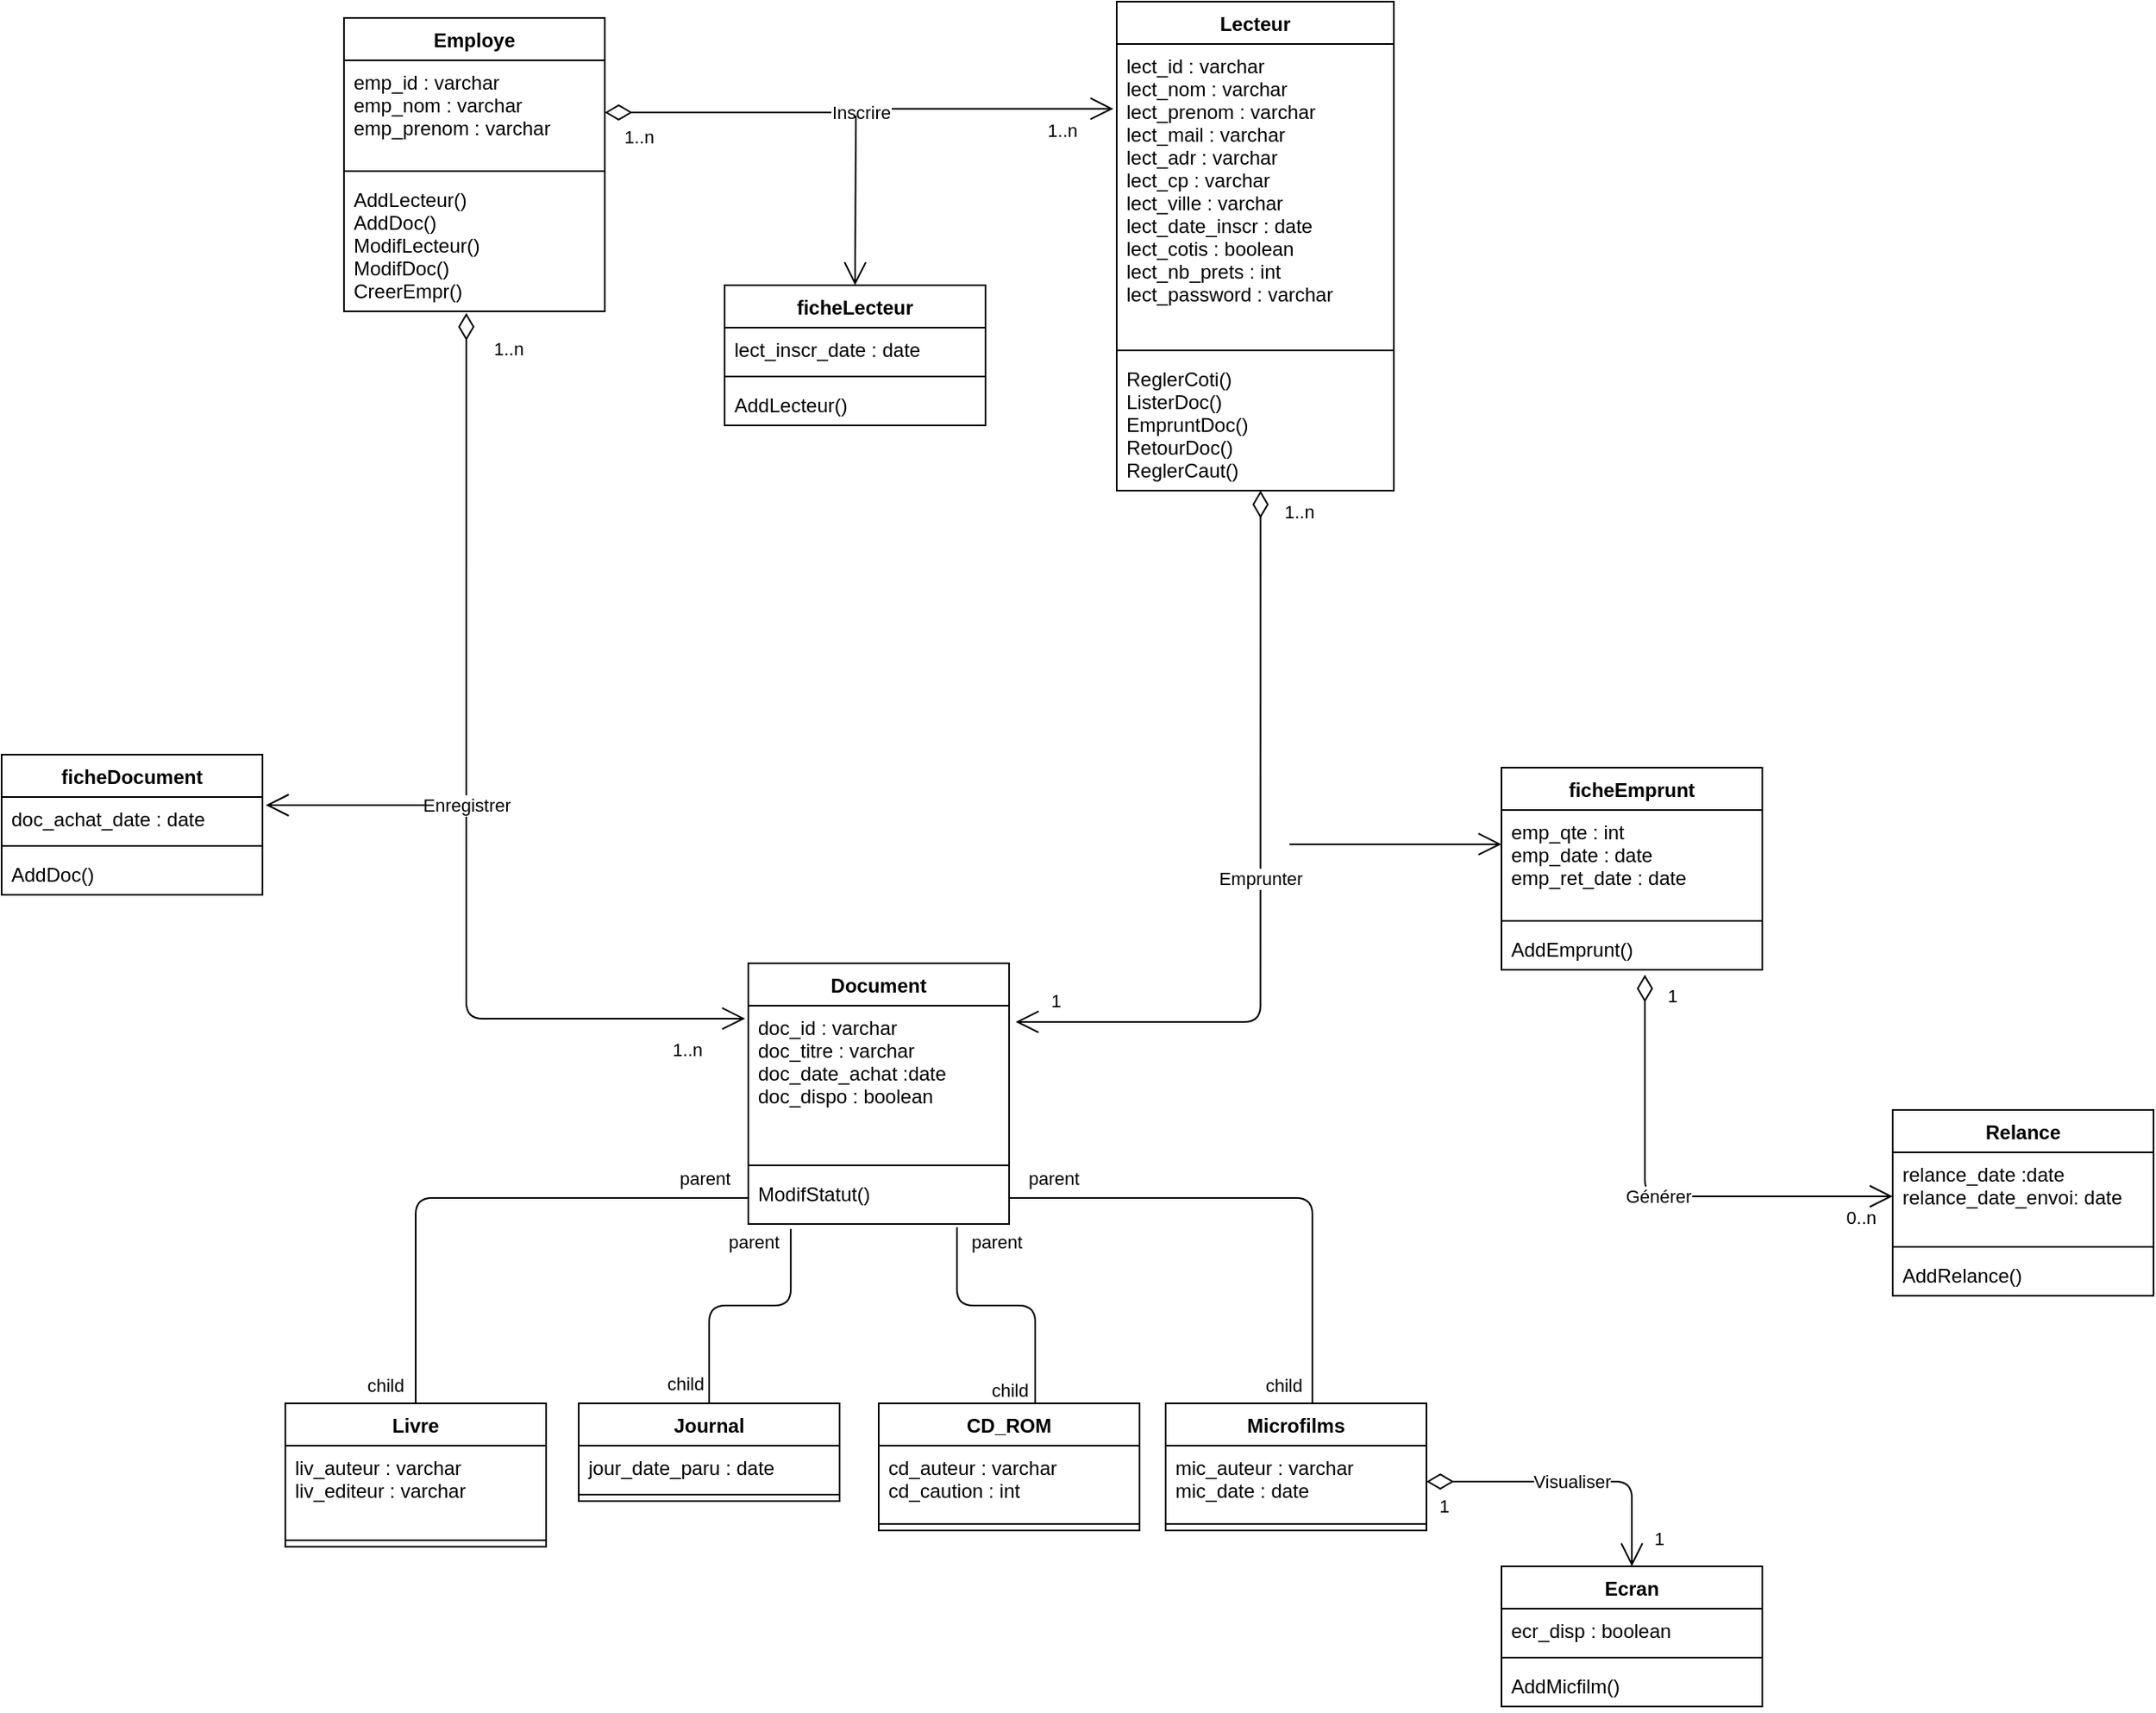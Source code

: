 <mxfile version="13.7.3" type="device"><diagram id="C5RBs43oDa-KdzZeNtuy" name="Page-1"><mxGraphModel dx="1913" dy="806" grid="1" gridSize="10" guides="1" tooltips="1" connect="1" arrows="1" fold="1" page="1" pageScale="1" pageWidth="827" pageHeight="1169" math="0" shadow="0"><root><mxCell id="WIyWlLk6GJQsqaUBKTNV-0"/><mxCell id="WIyWlLk6GJQsqaUBKTNV-1" parent="WIyWlLk6GJQsqaUBKTNV-0"/><mxCell id="mCkZWR70iyurPepn4GZl-0" value="Lecteur" style="swimlane;fontStyle=1;align=center;verticalAlign=top;childLayout=stackLayout;horizontal=1;startSize=26;horizontalStack=0;resizeParent=1;resizeParentMax=0;resizeLast=0;collapsible=1;marginBottom=0;" parent="WIyWlLk6GJQsqaUBKTNV-1" vertex="1"><mxGeometry x="574" y="80" width="170" height="300" as="geometry"/></mxCell><mxCell id="mCkZWR70iyurPepn4GZl-1" value="lect_id : varchar&#10;lect_nom : varchar&#10;lect_prenom : varchar&#10;lect_mail : varchar&#10;lect_adr : varchar&#10;lect_cp : varchar&#10;lect_ville : varchar&#10;lect_date_inscr : date&#10;lect_cotis : boolean&#10;lect_nb_prets : int&#10;lect_password : varchar" style="text;strokeColor=none;fillColor=none;align=left;verticalAlign=top;spacingLeft=4;spacingRight=4;overflow=hidden;rotatable=0;points=[[0,0.5],[1,0.5]];portConstraint=eastwest;" parent="mCkZWR70iyurPepn4GZl-0" vertex="1"><mxGeometry y="26" width="170" height="184" as="geometry"/></mxCell><mxCell id="mCkZWR70iyurPepn4GZl-2" value="" style="line;strokeWidth=1;fillColor=none;align=left;verticalAlign=middle;spacingTop=-1;spacingLeft=3;spacingRight=3;rotatable=0;labelPosition=right;points=[];portConstraint=eastwest;" parent="mCkZWR70iyurPepn4GZl-0" vertex="1"><mxGeometry y="210" width="170" height="8" as="geometry"/></mxCell><mxCell id="mCkZWR70iyurPepn4GZl-3" value="ReglerCoti()&#10;ListerDoc()&#10;EmpruntDoc()&#10;RetourDoc()&#10;ReglerCaut()" style="text;strokeColor=none;fillColor=none;align=left;verticalAlign=top;spacingLeft=4;spacingRight=4;overflow=hidden;rotatable=0;points=[[0,0.5],[1,0.5]];portConstraint=eastwest;" parent="mCkZWR70iyurPepn4GZl-0" vertex="1"><mxGeometry y="218" width="170" height="82" as="geometry"/></mxCell><mxCell id="mCkZWR70iyurPepn4GZl-14" value="Employe" style="swimlane;fontStyle=1;align=center;verticalAlign=top;childLayout=stackLayout;horizontal=1;startSize=26;horizontalStack=0;resizeParent=1;resizeParentMax=0;resizeLast=0;collapsible=1;marginBottom=0;" parent="WIyWlLk6GJQsqaUBKTNV-1" vertex="1"><mxGeometry x="100" y="90" width="160" height="180" as="geometry"/></mxCell><mxCell id="mCkZWR70iyurPepn4GZl-15" value="emp_id : varchar&#10;emp_nom : varchar&#10;emp_prenom : varchar&#10;" style="text;strokeColor=none;fillColor=none;align=left;verticalAlign=top;spacingLeft=4;spacingRight=4;overflow=hidden;rotatable=0;points=[[0,0.5],[1,0.5]];portConstraint=eastwest;" parent="mCkZWR70iyurPepn4GZl-14" vertex="1"><mxGeometry y="26" width="160" height="64" as="geometry"/></mxCell><mxCell id="mCkZWR70iyurPepn4GZl-16" value="" style="line;strokeWidth=1;fillColor=none;align=left;verticalAlign=middle;spacingTop=-1;spacingLeft=3;spacingRight=3;rotatable=0;labelPosition=right;points=[];portConstraint=eastwest;" parent="mCkZWR70iyurPepn4GZl-14" vertex="1"><mxGeometry y="90" width="160" height="8" as="geometry"/></mxCell><mxCell id="mCkZWR70iyurPepn4GZl-17" value="AddLecteur()&#10;AddDoc()&#10;ModifLecteur()&#10;ModifDoc()&#10;CreerEmpr()" style="text;strokeColor=none;fillColor=none;align=left;verticalAlign=top;spacingLeft=4;spacingRight=4;overflow=hidden;rotatable=0;points=[[0,0.5],[1,0.5]];portConstraint=eastwest;" parent="mCkZWR70iyurPepn4GZl-14" vertex="1"><mxGeometry y="98" width="160" height="82" as="geometry"/></mxCell><mxCell id="mCkZWR70iyurPepn4GZl-38" value="" style="endArrow=none;html=1;edgeStyle=orthogonalEdgeStyle;exitX=0;exitY=0.5;exitDx=0;exitDy=0;entryX=0.5;entryY=0;entryDx=0;entryDy=0;" parent="WIyWlLk6GJQsqaUBKTNV-1" source="mCkZWR70iyurPepn4GZl-21" target="mCkZWR70iyurPepn4GZl-22" edge="1"><mxGeometry relative="1" as="geometry"><mxPoint x="514" y="680" as="sourcePoint"/><mxPoint x="674" y="680" as="targetPoint"/></mxGeometry></mxCell><mxCell id="mCkZWR70iyurPepn4GZl-39" value="parent" style="edgeLabel;resizable=0;html=1;align=left;verticalAlign=bottom;" parent="mCkZWR70iyurPepn4GZl-38" connectable="0" vertex="1"><mxGeometry x="-1" relative="1" as="geometry"><mxPoint x="-44" y="-4" as="offset"/></mxGeometry></mxCell><mxCell id="mCkZWR70iyurPepn4GZl-40" value="child" style="edgeLabel;resizable=0;html=1;align=right;verticalAlign=bottom;" parent="mCkZWR70iyurPepn4GZl-38" connectable="0" vertex="1"><mxGeometry x="1" relative="1" as="geometry"><mxPoint x="-7" y="-3" as="offset"/></mxGeometry></mxCell><mxCell id="mCkZWR70iyurPepn4GZl-41" value="" style="endArrow=none;html=1;edgeStyle=orthogonalEdgeStyle;exitX=0.163;exitY=1.094;exitDx=0;exitDy=0;exitPerimeter=0;entryX=0.5;entryY=0;entryDx=0;entryDy=0;" parent="WIyWlLk6GJQsqaUBKTNV-1" source="mCkZWR70iyurPepn4GZl-21" target="mCkZWR70iyurPepn4GZl-26" edge="1"><mxGeometry relative="1" as="geometry"><mxPoint x="514" y="680" as="sourcePoint"/><mxPoint x="324" y="930" as="targetPoint"/><Array as="points"><mxPoint x="374" y="880"/><mxPoint x="324" y="880"/></Array></mxGeometry></mxCell><mxCell id="mCkZWR70iyurPepn4GZl-42" value="parent" style="edgeLabel;resizable=0;html=1;align=left;verticalAlign=bottom;" parent="mCkZWR70iyurPepn4GZl-41" connectable="0" vertex="1"><mxGeometry x="-1" relative="1" as="geometry"><mxPoint x="-40.08" y="16.99" as="offset"/></mxGeometry></mxCell><mxCell id="mCkZWR70iyurPepn4GZl-43" value="child" style="edgeLabel;resizable=0;html=1;align=right;verticalAlign=bottom;" parent="mCkZWR70iyurPepn4GZl-41" connectable="0" vertex="1"><mxGeometry x="1" relative="1" as="geometry"><mxPoint x="-3" y="-2.91" as="offset"/></mxGeometry></mxCell><mxCell id="mCkZWR70iyurPepn4GZl-44" value="" style="endArrow=none;html=1;edgeStyle=orthogonalEdgeStyle;exitX=0.8;exitY=1.063;exitDx=0;exitDy=0;exitPerimeter=0;" parent="WIyWlLk6GJQsqaUBKTNV-1" source="mCkZWR70iyurPepn4GZl-21" edge="1"><mxGeometry relative="1" as="geometry"><mxPoint x="514" y="680" as="sourcePoint"/><mxPoint x="524" y="940" as="targetPoint"/><Array as="points"><mxPoint x="476" y="880"/><mxPoint x="524" y="880"/></Array></mxGeometry></mxCell><mxCell id="mCkZWR70iyurPepn4GZl-45" value="parent" style="edgeLabel;resizable=0;html=1;align=left;verticalAlign=bottom;" parent="mCkZWR70iyurPepn4GZl-44" connectable="0" vertex="1"><mxGeometry x="-1" relative="1" as="geometry"><mxPoint x="7" y="17.98" as="offset"/></mxGeometry></mxCell><mxCell id="mCkZWR70iyurPepn4GZl-46" value="child" style="edgeLabel;resizable=0;html=1;align=right;verticalAlign=bottom;" parent="mCkZWR70iyurPepn4GZl-44" connectable="0" vertex="1"><mxGeometry x="1" relative="1" as="geometry"><mxPoint x="-4" as="offset"/></mxGeometry></mxCell><mxCell id="mCkZWR70iyurPepn4GZl-47" value="" style="endArrow=none;html=1;edgeStyle=orthogonalEdgeStyle;exitX=1;exitY=0.5;exitDx=0;exitDy=0;" parent="WIyWlLk6GJQsqaUBKTNV-1" source="mCkZWR70iyurPepn4GZl-21" target="mCkZWR70iyurPepn4GZl-34" edge="1"><mxGeometry relative="1" as="geometry"><mxPoint x="514" y="680" as="sourcePoint"/><mxPoint x="694" y="936" as="targetPoint"/><Array as="points"><mxPoint x="694" y="814"/></Array></mxGeometry></mxCell><mxCell id="mCkZWR70iyurPepn4GZl-48" value="parent" style="edgeLabel;resizable=0;html=1;align=left;verticalAlign=bottom;" parent="mCkZWR70iyurPepn4GZl-47" connectable="0" vertex="1"><mxGeometry x="-1" relative="1" as="geometry"><mxPoint x="10" y="-4" as="offset"/></mxGeometry></mxCell><mxCell id="mCkZWR70iyurPepn4GZl-49" value="child" style="edgeLabel;resizable=0;html=1;align=right;verticalAlign=bottom;" parent="mCkZWR70iyurPepn4GZl-47" connectable="0" vertex="1"><mxGeometry x="1" relative="1" as="geometry"><mxPoint x="-6" y="-3" as="offset"/></mxGeometry></mxCell><mxCell id="mCkZWR70iyurPepn4GZl-22" value="Livre" style="swimlane;fontStyle=1;align=center;verticalAlign=top;childLayout=stackLayout;horizontal=1;startSize=26;horizontalStack=0;resizeParent=1;resizeParentMax=0;resizeLast=0;collapsible=1;marginBottom=0;" parent="WIyWlLk6GJQsqaUBKTNV-1" vertex="1"><mxGeometry x="64" y="940" width="160" height="88" as="geometry"/></mxCell><mxCell id="mCkZWR70iyurPepn4GZl-23" value="liv_auteur : varchar&#10;liv_editeur : varchar" style="text;strokeColor=none;fillColor=none;align=left;verticalAlign=top;spacingLeft=4;spacingRight=4;overflow=hidden;rotatable=0;points=[[0,0.5],[1,0.5]];portConstraint=eastwest;" parent="mCkZWR70iyurPepn4GZl-22" vertex="1"><mxGeometry y="26" width="160" height="54" as="geometry"/></mxCell><mxCell id="mCkZWR70iyurPepn4GZl-24" value="" style="line;strokeWidth=1;fillColor=none;align=left;verticalAlign=middle;spacingTop=-1;spacingLeft=3;spacingRight=3;rotatable=0;labelPosition=right;points=[];portConstraint=eastwest;" parent="mCkZWR70iyurPepn4GZl-22" vertex="1"><mxGeometry y="80" width="160" height="8" as="geometry"/></mxCell><mxCell id="mCkZWR70iyurPepn4GZl-26" value="Journal" style="swimlane;fontStyle=1;align=center;verticalAlign=top;childLayout=stackLayout;horizontal=1;startSize=26;horizontalStack=0;resizeParent=1;resizeParentMax=0;resizeLast=0;collapsible=1;marginBottom=0;" parent="WIyWlLk6GJQsqaUBKTNV-1" vertex="1"><mxGeometry x="244" y="940" width="160" height="60" as="geometry"/></mxCell><mxCell id="mCkZWR70iyurPepn4GZl-27" value="jour_date_paru : date" style="text;strokeColor=none;fillColor=none;align=left;verticalAlign=top;spacingLeft=4;spacingRight=4;overflow=hidden;rotatable=0;points=[[0,0.5],[1,0.5]];portConstraint=eastwest;" parent="mCkZWR70iyurPepn4GZl-26" vertex="1"><mxGeometry y="26" width="160" height="26" as="geometry"/></mxCell><mxCell id="mCkZWR70iyurPepn4GZl-28" value="" style="line;strokeWidth=1;fillColor=none;align=left;verticalAlign=middle;spacingTop=-1;spacingLeft=3;spacingRight=3;rotatable=0;labelPosition=right;points=[];portConstraint=eastwest;" parent="mCkZWR70iyurPepn4GZl-26" vertex="1"><mxGeometry y="52" width="160" height="8" as="geometry"/></mxCell><mxCell id="mCkZWR70iyurPepn4GZl-30" value="CD_ROM" style="swimlane;fontStyle=1;align=center;verticalAlign=top;childLayout=stackLayout;horizontal=1;startSize=26;horizontalStack=0;resizeParent=1;resizeParentMax=0;resizeLast=0;collapsible=1;marginBottom=0;" parent="WIyWlLk6GJQsqaUBKTNV-1" vertex="1"><mxGeometry x="428" y="940" width="160" height="78" as="geometry"/></mxCell><mxCell id="mCkZWR70iyurPepn4GZl-31" value="cd_auteur : varchar&#10;cd_caution : int" style="text;strokeColor=none;fillColor=none;align=left;verticalAlign=top;spacingLeft=4;spacingRight=4;overflow=hidden;rotatable=0;points=[[0,0.5],[1,0.5]];portConstraint=eastwest;" parent="mCkZWR70iyurPepn4GZl-30" vertex="1"><mxGeometry y="26" width="160" height="44" as="geometry"/></mxCell><mxCell id="mCkZWR70iyurPepn4GZl-32" value="" style="line;strokeWidth=1;fillColor=none;align=left;verticalAlign=middle;spacingTop=-1;spacingLeft=3;spacingRight=3;rotatable=0;labelPosition=right;points=[];portConstraint=eastwest;" parent="mCkZWR70iyurPepn4GZl-30" vertex="1"><mxGeometry y="70" width="160" height="8" as="geometry"/></mxCell><mxCell id="mCkZWR70iyurPepn4GZl-34" value="Microfilms" style="swimlane;fontStyle=1;align=center;verticalAlign=top;childLayout=stackLayout;horizontal=1;startSize=26;horizontalStack=0;resizeParent=1;resizeParentMax=0;resizeLast=0;collapsible=1;marginBottom=0;" parent="WIyWlLk6GJQsqaUBKTNV-1" vertex="1"><mxGeometry x="604" y="940" width="160" height="78" as="geometry"/></mxCell><mxCell id="mCkZWR70iyurPepn4GZl-35" value="mic_auteur : varchar&#10;mic_date : date" style="text;strokeColor=none;fillColor=none;align=left;verticalAlign=top;spacingLeft=4;spacingRight=4;overflow=hidden;rotatable=0;points=[[0,0.5],[1,0.5]];portConstraint=eastwest;" parent="mCkZWR70iyurPepn4GZl-34" vertex="1"><mxGeometry y="26" width="160" height="44" as="geometry"/></mxCell><mxCell id="mCkZWR70iyurPepn4GZl-36" value="" style="line;strokeWidth=1;fillColor=none;align=left;verticalAlign=middle;spacingTop=-1;spacingLeft=3;spacingRight=3;rotatable=0;labelPosition=right;points=[];portConstraint=eastwest;" parent="mCkZWR70iyurPepn4GZl-34" vertex="1"><mxGeometry y="70" width="160" height="8" as="geometry"/></mxCell><mxCell id="mCkZWR70iyurPepn4GZl-18" value="Document" style="swimlane;fontStyle=1;align=center;verticalAlign=top;childLayout=stackLayout;horizontal=1;startSize=26;horizontalStack=0;resizeParent=1;resizeParentMax=0;resizeLast=0;collapsible=1;marginBottom=0;" parent="WIyWlLk6GJQsqaUBKTNV-1" vertex="1"><mxGeometry x="348" y="670" width="160" height="160" as="geometry"/></mxCell><mxCell id="mCkZWR70iyurPepn4GZl-19" value="doc_id : varchar&#10;doc_titre : varchar&#10;doc_date_achat :date&#10;doc_dispo : boolean&#10;" style="text;strokeColor=none;fillColor=none;align=left;verticalAlign=top;spacingLeft=4;spacingRight=4;overflow=hidden;rotatable=0;points=[[0,0.5],[1,0.5]];portConstraint=eastwest;" parent="mCkZWR70iyurPepn4GZl-18" vertex="1"><mxGeometry y="26" width="160" height="94" as="geometry"/></mxCell><mxCell id="mCkZWR70iyurPepn4GZl-20" value="" style="line;strokeWidth=1;fillColor=none;align=left;verticalAlign=middle;spacingTop=-1;spacingLeft=3;spacingRight=3;rotatable=0;labelPosition=right;points=[];portConstraint=eastwest;" parent="mCkZWR70iyurPepn4GZl-18" vertex="1"><mxGeometry y="120" width="160" height="8" as="geometry"/></mxCell><mxCell id="mCkZWR70iyurPepn4GZl-21" value="ModifStatut()" style="text;strokeColor=none;fillColor=none;align=left;verticalAlign=top;spacingLeft=4;spacingRight=4;overflow=hidden;rotatable=0;points=[[0,0.5],[1,0.5]];portConstraint=eastwest;" parent="mCkZWR70iyurPepn4GZl-18" vertex="1"><mxGeometry y="128" width="160" height="32" as="geometry"/></mxCell><mxCell id="mCkZWR70iyurPepn4GZl-50" value="Emprunter" style="endArrow=open;html=1;endSize=12;startArrow=diamondThin;startSize=14;startFill=0;edgeStyle=orthogonalEdgeStyle;exitX=0.519;exitY=1;exitDx=0;exitDy=0;exitPerimeter=0;entryX=1.025;entryY=0.106;entryDx=0;entryDy=0;entryPerimeter=0;" parent="WIyWlLk6GJQsqaUBKTNV-1" source="mCkZWR70iyurPepn4GZl-3" target="mCkZWR70iyurPepn4GZl-19" edge="1"><mxGeometry relative="1" as="geometry"><mxPoint x="500" y="420" as="sourcePoint"/><mxPoint x="400" y="610" as="targetPoint"/></mxGeometry></mxCell><mxCell id="mCkZWR70iyurPepn4GZl-51" value="1..n" style="edgeLabel;resizable=0;html=1;align=left;verticalAlign=top;" parent="mCkZWR70iyurPepn4GZl-50" connectable="0" vertex="1"><mxGeometry x="-1" relative="1" as="geometry"><mxPoint x="12.96" as="offset"/></mxGeometry></mxCell><mxCell id="mCkZWR70iyurPepn4GZl-52" value="1" style="edgeLabel;resizable=0;html=1;align=right;verticalAlign=top;" parent="mCkZWR70iyurPepn4GZl-50" connectable="0" vertex="1"><mxGeometry x="1" relative="1" as="geometry"><mxPoint x="28" y="-25.96" as="offset"/></mxGeometry></mxCell><mxCell id="mCkZWR70iyurPepn4GZl-61" value="Inscrire" style="endArrow=open;html=1;endSize=12;startArrow=diamondThin;startSize=14;startFill=0;edgeStyle=orthogonalEdgeStyle;exitX=1;exitY=0.5;exitDx=0;exitDy=0;entryX=-0.012;entryY=0.216;entryDx=0;entryDy=0;entryPerimeter=0;" parent="WIyWlLk6GJQsqaUBKTNV-1" source="mCkZWR70iyurPepn4GZl-15" target="mCkZWR70iyurPepn4GZl-1" edge="1"><mxGeometry relative="1" as="geometry"><mxPoint x="500" y="320" as="sourcePoint"/><mxPoint x="540" y="149" as="targetPoint"/></mxGeometry></mxCell><mxCell id="mCkZWR70iyurPepn4GZl-62" value="1..n" style="edgeLabel;resizable=0;html=1;align=left;verticalAlign=top;" parent="mCkZWR70iyurPepn4GZl-61" connectable="0" vertex="1"><mxGeometry x="-1" relative="1" as="geometry"><mxPoint x="10" y="2" as="offset"/></mxGeometry></mxCell><mxCell id="mCkZWR70iyurPepn4GZl-63" value="1..n" style="edgeLabel;resizable=0;html=1;align=right;verticalAlign=top;" parent="mCkZWR70iyurPepn4GZl-61" connectable="0" vertex="1"><mxGeometry x="1" relative="1" as="geometry"><mxPoint x="-21.9" y="-0.06" as="offset"/></mxGeometry></mxCell><mxCell id="mCkZWR70iyurPepn4GZl-64" value="ficheLecteur" style="swimlane;fontStyle=1;align=center;verticalAlign=top;childLayout=stackLayout;horizontal=1;startSize=26;horizontalStack=0;resizeParent=1;resizeParentMax=0;resizeLast=0;collapsible=1;marginBottom=0;" parent="WIyWlLk6GJQsqaUBKTNV-1" vertex="1"><mxGeometry x="333.5" y="254" width="160" height="86" as="geometry"/></mxCell><mxCell id="mCkZWR70iyurPepn4GZl-65" value="lect_inscr_date : date" style="text;strokeColor=none;fillColor=none;align=left;verticalAlign=top;spacingLeft=4;spacingRight=4;overflow=hidden;rotatable=0;points=[[0,0.5],[1,0.5]];portConstraint=eastwest;" parent="mCkZWR70iyurPepn4GZl-64" vertex="1"><mxGeometry y="26" width="160" height="26" as="geometry"/></mxCell><mxCell id="mCkZWR70iyurPepn4GZl-66" value="" style="line;strokeWidth=1;fillColor=none;align=left;verticalAlign=middle;spacingTop=-1;spacingLeft=3;spacingRight=3;rotatable=0;labelPosition=right;points=[];portConstraint=eastwest;" parent="mCkZWR70iyurPepn4GZl-64" vertex="1"><mxGeometry y="52" width="160" height="8" as="geometry"/></mxCell><mxCell id="mCkZWR70iyurPepn4GZl-67" value="AddLecteur()" style="text;strokeColor=none;fillColor=none;align=left;verticalAlign=top;spacingLeft=4;spacingRight=4;overflow=hidden;rotatable=0;points=[[0,0.5],[1,0.5]];portConstraint=eastwest;" parent="mCkZWR70iyurPepn4GZl-64" vertex="1"><mxGeometry y="60" width="160" height="26" as="geometry"/></mxCell><mxCell id="mCkZWR70iyurPepn4GZl-68" value="" style="endArrow=open;endFill=1;endSize=12;html=1;entryX=0.5;entryY=0;entryDx=0;entryDy=0;" parent="WIyWlLk6GJQsqaUBKTNV-1" target="mCkZWR70iyurPepn4GZl-64" edge="1"><mxGeometry width="160" relative="1" as="geometry"><mxPoint x="414" y="150" as="sourcePoint"/><mxPoint x="660" y="320" as="targetPoint"/></mxGeometry></mxCell><mxCell id="mCkZWR70iyurPepn4GZl-69" value="Enregistrer" style="endArrow=open;html=1;endSize=12;startArrow=diamondThin;startSize=14;startFill=0;edgeStyle=orthogonalEdgeStyle;exitX=0.469;exitY=1.012;exitDx=0;exitDy=0;exitPerimeter=0;entryX=-0.012;entryY=0.085;entryDx=0;entryDy=0;entryPerimeter=0;" parent="WIyWlLk6GJQsqaUBKTNV-1" source="mCkZWR70iyurPepn4GZl-17" target="mCkZWR70iyurPepn4GZl-19" edge="1"><mxGeometry relative="1" as="geometry"><mxPoint x="500" y="420" as="sourcePoint"/><mxPoint x="660" y="420" as="targetPoint"/><Array as="points"><mxPoint x="175" y="704"/></Array></mxGeometry></mxCell><mxCell id="mCkZWR70iyurPepn4GZl-70" value="1..n" style="edgeLabel;resizable=0;html=1;align=left;verticalAlign=top;" parent="mCkZWR70iyurPepn4GZl-69" connectable="0" vertex="1"><mxGeometry x="-1" relative="1" as="geometry"><mxPoint x="14.96" y="9.02" as="offset"/></mxGeometry></mxCell><mxCell id="mCkZWR70iyurPepn4GZl-71" value="1..n" style="edgeLabel;resizable=0;html=1;align=right;verticalAlign=top;" parent="mCkZWR70iyurPepn4GZl-69" connectable="0" vertex="1"><mxGeometry x="1" relative="1" as="geometry"><mxPoint x="-25.98" y="6.01" as="offset"/></mxGeometry></mxCell><mxCell id="mCkZWR70iyurPepn4GZl-53" value="ficheEmprunt" style="swimlane;fontStyle=1;align=center;verticalAlign=top;childLayout=stackLayout;horizontal=1;startSize=26;horizontalStack=0;resizeParent=1;resizeParentMax=0;resizeLast=0;collapsible=1;marginBottom=0;" parent="WIyWlLk6GJQsqaUBKTNV-1" vertex="1"><mxGeometry x="810" y="550" width="160" height="124" as="geometry"/></mxCell><mxCell id="mCkZWR70iyurPepn4GZl-54" value="emp_qte : int&#10;emp_date : date&#10;emp_ret_date : date" style="text;strokeColor=none;fillColor=none;align=left;verticalAlign=top;spacingLeft=4;spacingRight=4;overflow=hidden;rotatable=0;points=[[0,0.5],[1,0.5]];portConstraint=eastwest;" parent="mCkZWR70iyurPepn4GZl-53" vertex="1"><mxGeometry y="26" width="160" height="64" as="geometry"/></mxCell><mxCell id="mCkZWR70iyurPepn4GZl-55" value="" style="line;strokeWidth=1;fillColor=none;align=left;verticalAlign=middle;spacingTop=-1;spacingLeft=3;spacingRight=3;rotatable=0;labelPosition=right;points=[];portConstraint=eastwest;" parent="mCkZWR70iyurPepn4GZl-53" vertex="1"><mxGeometry y="90" width="160" height="8" as="geometry"/></mxCell><mxCell id="mCkZWR70iyurPepn4GZl-56" value="AddEmprunt()" style="text;strokeColor=none;fillColor=none;align=left;verticalAlign=top;spacingLeft=4;spacingRight=4;overflow=hidden;rotatable=0;points=[[0,0.5],[1,0.5]];portConstraint=eastwest;" parent="mCkZWR70iyurPepn4GZl-53" vertex="1"><mxGeometry y="98" width="160" height="26" as="geometry"/></mxCell><mxCell id="mCkZWR70iyurPepn4GZl-72" value="ficheDocument" style="swimlane;fontStyle=1;align=center;verticalAlign=top;childLayout=stackLayout;horizontal=1;startSize=26;horizontalStack=0;resizeParent=1;resizeParentMax=0;resizeLast=0;collapsible=1;marginBottom=0;" parent="WIyWlLk6GJQsqaUBKTNV-1" vertex="1"><mxGeometry x="-110" y="542" width="160" height="86" as="geometry"/></mxCell><mxCell id="mCkZWR70iyurPepn4GZl-73" value="doc_achat_date : date" style="text;strokeColor=none;fillColor=none;align=left;verticalAlign=top;spacingLeft=4;spacingRight=4;overflow=hidden;rotatable=0;points=[[0,0.5],[1,0.5]];portConstraint=eastwest;" parent="mCkZWR70iyurPepn4GZl-72" vertex="1"><mxGeometry y="26" width="160" height="26" as="geometry"/></mxCell><mxCell id="mCkZWR70iyurPepn4GZl-74" value="" style="line;strokeWidth=1;fillColor=none;align=left;verticalAlign=middle;spacingTop=-1;spacingLeft=3;spacingRight=3;rotatable=0;labelPosition=right;points=[];portConstraint=eastwest;" parent="mCkZWR70iyurPepn4GZl-72" vertex="1"><mxGeometry y="52" width="160" height="8" as="geometry"/></mxCell><mxCell id="mCkZWR70iyurPepn4GZl-75" value="AddDoc()" style="text;strokeColor=none;fillColor=none;align=left;verticalAlign=top;spacingLeft=4;spacingRight=4;overflow=hidden;rotatable=0;points=[[0,0.5],[1,0.5]];portConstraint=eastwest;" parent="mCkZWR70iyurPepn4GZl-72" vertex="1"><mxGeometry y="60" width="160" height="26" as="geometry"/></mxCell><mxCell id="mCkZWR70iyurPepn4GZl-76" value="" style="endArrow=open;endFill=1;endSize=12;html=1;" parent="WIyWlLk6GJQsqaUBKTNV-1" edge="1"><mxGeometry width="160" relative="1" as="geometry"><mxPoint x="150" y="573" as="sourcePoint"/><mxPoint x="52" y="573" as="targetPoint"/></mxGeometry></mxCell><mxCell id="mCkZWR70iyurPepn4GZl-77" value="" style="endArrow=open;endFill=1;endSize=12;html=1;entryX=0;entryY=0.324;entryDx=0;entryDy=0;entryPerimeter=0;" parent="WIyWlLk6GJQsqaUBKTNV-1" edge="1"><mxGeometry width="160" relative="1" as="geometry"><mxPoint x="680" y="597" as="sourcePoint"/><mxPoint x="810" y="596.976" as="targetPoint"/></mxGeometry></mxCell><mxCell id="mCkZWR70iyurPepn4GZl-78" value="Relance" style="swimlane;fontStyle=1;align=center;verticalAlign=top;childLayout=stackLayout;horizontal=1;startSize=26;horizontalStack=0;resizeParent=1;resizeParentMax=0;resizeLast=0;collapsible=1;marginBottom=0;" parent="WIyWlLk6GJQsqaUBKTNV-1" vertex="1"><mxGeometry x="1050" y="760" width="160" height="114" as="geometry"/></mxCell><mxCell id="mCkZWR70iyurPepn4GZl-79" value="relance_date :date&#10;relance_date_envoi: date" style="text;strokeColor=none;fillColor=none;align=left;verticalAlign=top;spacingLeft=4;spacingRight=4;overflow=hidden;rotatable=0;points=[[0,0.5],[1,0.5]];portConstraint=eastwest;" parent="mCkZWR70iyurPepn4GZl-78" vertex="1"><mxGeometry y="26" width="160" height="54" as="geometry"/></mxCell><mxCell id="mCkZWR70iyurPepn4GZl-80" value="" style="line;strokeWidth=1;fillColor=none;align=left;verticalAlign=middle;spacingTop=-1;spacingLeft=3;spacingRight=3;rotatable=0;labelPosition=right;points=[];portConstraint=eastwest;" parent="mCkZWR70iyurPepn4GZl-78" vertex="1"><mxGeometry y="80" width="160" height="8" as="geometry"/></mxCell><mxCell id="mCkZWR70iyurPepn4GZl-81" value="AddRelance()" style="text;strokeColor=none;fillColor=none;align=left;verticalAlign=top;spacingLeft=4;spacingRight=4;overflow=hidden;rotatable=0;points=[[0,0.5],[1,0.5]];portConstraint=eastwest;" parent="mCkZWR70iyurPepn4GZl-78" vertex="1"><mxGeometry y="88" width="160" height="26" as="geometry"/></mxCell><mxCell id="mCkZWR70iyurPepn4GZl-82" value="Générer" style="endArrow=open;html=1;endSize=12;startArrow=diamondThin;startSize=14;startFill=0;edgeStyle=orthogonalEdgeStyle;exitX=0.55;exitY=1.115;exitDx=0;exitDy=0;exitPerimeter=0;entryX=0;entryY=0.5;entryDx=0;entryDy=0;" parent="WIyWlLk6GJQsqaUBKTNV-1" source="mCkZWR70iyurPepn4GZl-56" target="mCkZWR70iyurPepn4GZl-79" edge="1"><mxGeometry relative="1" as="geometry"><mxPoint x="500" y="820" as="sourcePoint"/><mxPoint x="660" y="820" as="targetPoint"/><Array as="points"><mxPoint x="898" y="813"/></Array></mxGeometry></mxCell><mxCell id="mCkZWR70iyurPepn4GZl-83" value="1" style="edgeLabel;resizable=0;html=1;align=left;verticalAlign=top;" parent="mCkZWR70iyurPepn4GZl-82" connectable="0" vertex="1"><mxGeometry x="-1" relative="1" as="geometry"><mxPoint x="12" as="offset"/></mxGeometry></mxCell><mxCell id="mCkZWR70iyurPepn4GZl-84" value="0..n" style="edgeLabel;resizable=0;html=1;align=right;verticalAlign=top;" parent="mCkZWR70iyurPepn4GZl-82" connectable="0" vertex="1"><mxGeometry x="1" relative="1" as="geometry"><mxPoint x="-9.99" as="offset"/></mxGeometry></mxCell><mxCell id="mCkZWR70iyurPepn4GZl-85" value="Ecran" style="swimlane;fontStyle=1;align=center;verticalAlign=top;childLayout=stackLayout;horizontal=1;startSize=26;horizontalStack=0;resizeParent=1;resizeParentMax=0;resizeLast=0;collapsible=1;marginBottom=0;" parent="WIyWlLk6GJQsqaUBKTNV-1" vertex="1"><mxGeometry x="810" y="1040" width="160" height="86" as="geometry"/></mxCell><mxCell id="mCkZWR70iyurPepn4GZl-86" value="ecr_disp : boolean" style="text;strokeColor=none;fillColor=none;align=left;verticalAlign=top;spacingLeft=4;spacingRight=4;overflow=hidden;rotatable=0;points=[[0,0.5],[1,0.5]];portConstraint=eastwest;" parent="mCkZWR70iyurPepn4GZl-85" vertex="1"><mxGeometry y="26" width="160" height="26" as="geometry"/></mxCell><mxCell id="mCkZWR70iyurPepn4GZl-87" value="" style="line;strokeWidth=1;fillColor=none;align=left;verticalAlign=middle;spacingTop=-1;spacingLeft=3;spacingRight=3;rotatable=0;labelPosition=right;points=[];portConstraint=eastwest;" parent="mCkZWR70iyurPepn4GZl-85" vertex="1"><mxGeometry y="52" width="160" height="8" as="geometry"/></mxCell><mxCell id="mCkZWR70iyurPepn4GZl-88" value="AddMicfilm()" style="text;strokeColor=none;fillColor=none;align=left;verticalAlign=top;spacingLeft=4;spacingRight=4;overflow=hidden;rotatable=0;points=[[0,0.5],[1,0.5]];portConstraint=eastwest;" parent="mCkZWR70iyurPepn4GZl-85" vertex="1"><mxGeometry y="60" width="160" height="26" as="geometry"/></mxCell><mxCell id="mCkZWR70iyurPepn4GZl-89" value="Visualiser" style="endArrow=open;html=1;endSize=12;startArrow=diamondThin;startSize=14;startFill=0;edgeStyle=orthogonalEdgeStyle;exitX=1;exitY=0.5;exitDx=0;exitDy=0;entryX=0.5;entryY=0;entryDx=0;entryDy=0;" parent="WIyWlLk6GJQsqaUBKTNV-1" source="mCkZWR70iyurPepn4GZl-35" target="mCkZWR70iyurPepn4GZl-85" edge="1"><mxGeometry relative="1" as="geometry"><mxPoint x="500" y="920" as="sourcePoint"/><mxPoint x="960" y="1000" as="targetPoint"/></mxGeometry></mxCell><mxCell id="mCkZWR70iyurPepn4GZl-90" value="1" style="edgeLabel;resizable=0;html=1;align=left;verticalAlign=top;" parent="mCkZWR70iyurPepn4GZl-89" connectable="0" vertex="1"><mxGeometry x="-1" relative="1" as="geometry"><mxPoint x="6" y="2" as="offset"/></mxGeometry></mxCell><mxCell id="mCkZWR70iyurPepn4GZl-91" value="1" style="edgeLabel;resizable=0;html=1;align=right;verticalAlign=top;" parent="mCkZWR70iyurPepn4GZl-89" connectable="0" vertex="1"><mxGeometry x="1" relative="1" as="geometry"><mxPoint x="20" y="-30" as="offset"/></mxGeometry></mxCell></root></mxGraphModel></diagram></mxfile>